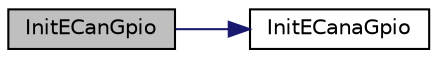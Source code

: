 digraph "InitECanGpio"
{
  edge [fontname="Helvetica",fontsize="10",labelfontname="Helvetica",labelfontsize="10"];
  node [fontname="Helvetica",fontsize="10",shape=record];
  rankdir="LR";
  Node1 [label="InitECanGpio",height=0.2,width=0.4,color="black", fillcolor="grey75", style="filled", fontcolor="black"];
  Node1 -> Node2 [color="midnightblue",fontsize="10",style="solid",fontname="Helvetica"];
  Node2 [label="InitECanaGpio",height=0.2,width=0.4,color="black", fillcolor="white", style="filled",URL="$_d_s_p2833x___e_can_8c.html#ada0bb1162d837ea1b8da3ec590f4ef11"];
}
